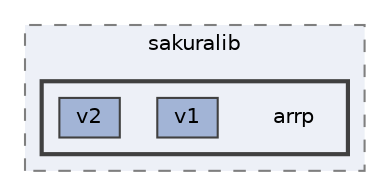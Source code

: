 digraph "arrp"
{
 // LATEX_PDF_SIZE
  bgcolor="transparent";
  edge [fontname=Helvetica,fontsize=10,labelfontname=Helvetica,labelfontsize=10];
  node [fontname=Helvetica,fontsize=10,shape=box,height=0.2,width=0.4];
  compound=true
  subgraph clusterdir_5c303f163471370183c5df951dc89cd1 {
    graph [ bgcolor="#edf0f7", pencolor="grey50", label="sakuralib", fontname=Helvetica,fontsize=10 style="filled,dashed", URL="dir_5c303f163471370183c5df951dc89cd1.html",tooltip=""]
  subgraph clusterdir_d2cfd8822ef0cec6db6a0447c04a0df8 {
    graph [ bgcolor="#edf0f7", pencolor="grey25", label="", fontname=Helvetica,fontsize=10 style="filled,bold", URL="dir_d2cfd8822ef0cec6db6a0447c04a0df8.html",tooltip=""]
    dir_d2cfd8822ef0cec6db6a0447c04a0df8 [shape=plaintext, label="arrp"];
  dir_92194915d2aabc74be2fd51b70b4d1d8 [label="v1", fillcolor="#a2b4d6", color="grey25", style="filled", URL="dir_92194915d2aabc74be2fd51b70b4d1d8.html",tooltip=""];
  dir_b6eb49b239271709c15e75ac604740e7 [label="v2", fillcolor="#a2b4d6", color="grey25", style="filled", URL="dir_b6eb49b239271709c15e75ac604740e7.html",tooltip=""];
  }
  }
}
